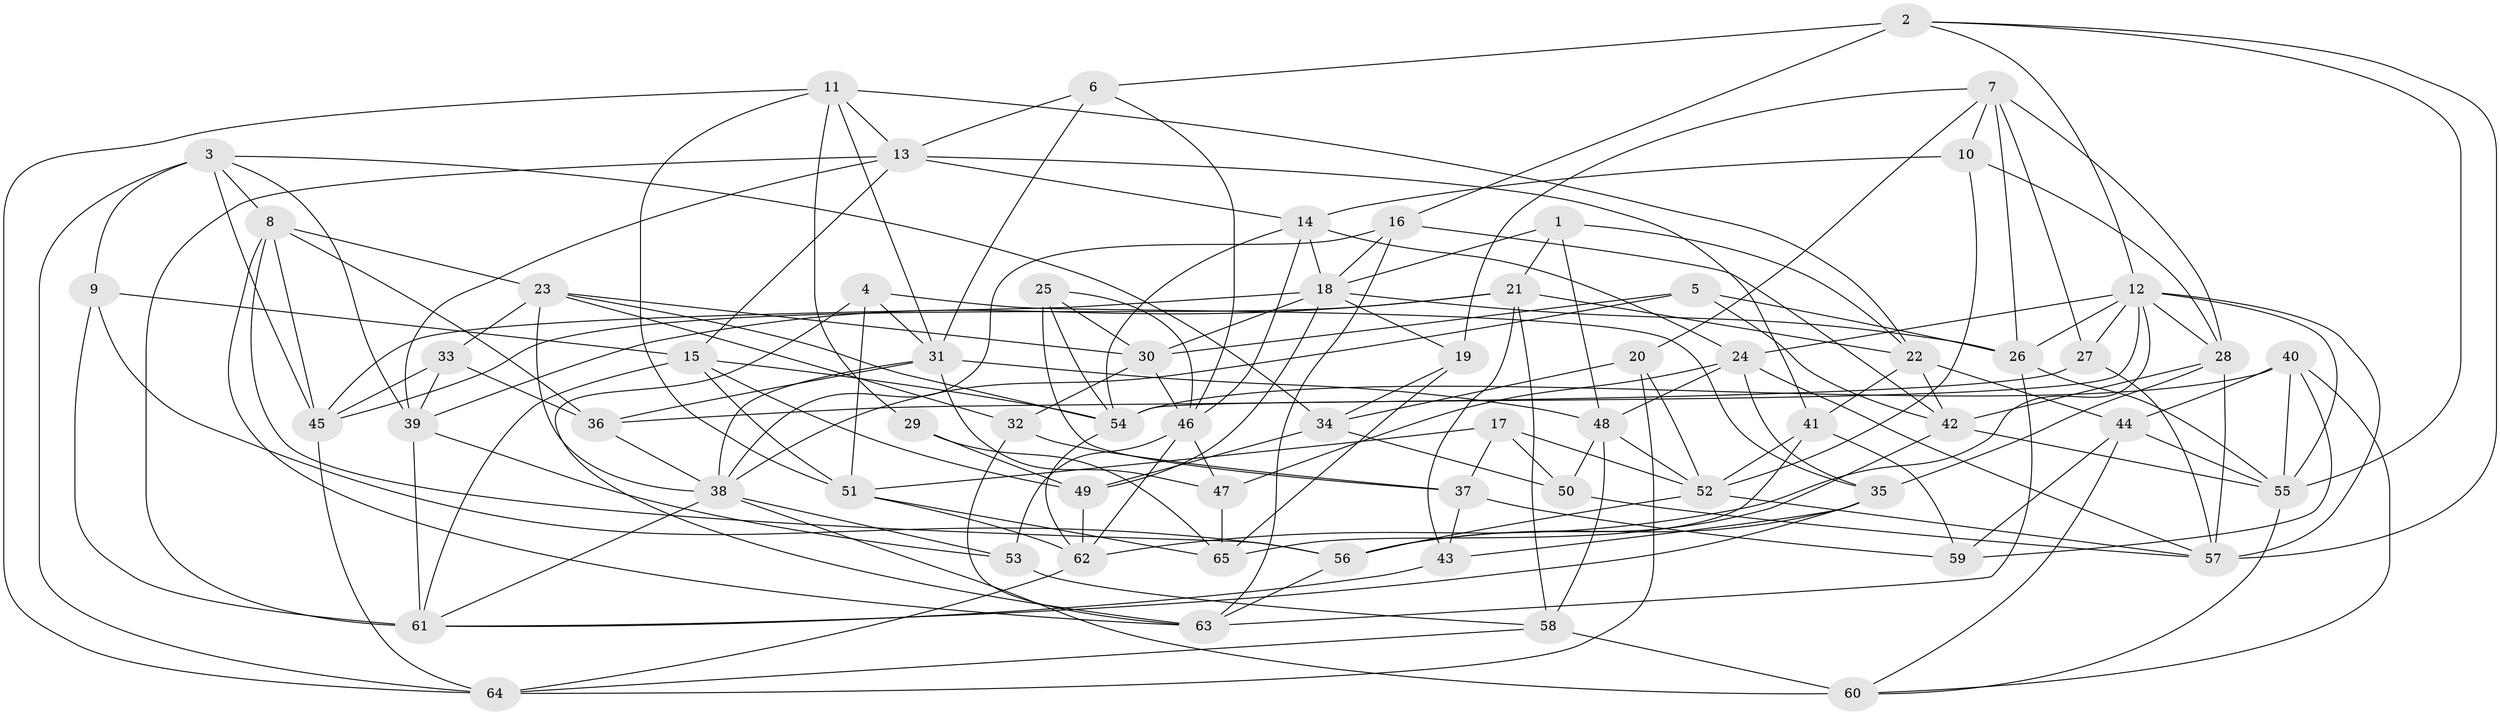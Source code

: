 // original degree distribution, {4: 1.0}
// Generated by graph-tools (version 1.1) at 2025/03/03/09/25 03:03:08]
// undirected, 65 vertices, 177 edges
graph export_dot {
graph [start="1"]
  node [color=gray90,style=filled];
  1;
  2;
  3;
  4;
  5;
  6;
  7;
  8;
  9;
  10;
  11;
  12;
  13;
  14;
  15;
  16;
  17;
  18;
  19;
  20;
  21;
  22;
  23;
  24;
  25;
  26;
  27;
  28;
  29;
  30;
  31;
  32;
  33;
  34;
  35;
  36;
  37;
  38;
  39;
  40;
  41;
  42;
  43;
  44;
  45;
  46;
  47;
  48;
  49;
  50;
  51;
  52;
  53;
  54;
  55;
  56;
  57;
  58;
  59;
  60;
  61;
  62;
  63;
  64;
  65;
  1 -- 18 [weight=1.0];
  1 -- 21 [weight=1.0];
  1 -- 22 [weight=1.0];
  1 -- 48 [weight=1.0];
  2 -- 6 [weight=1.0];
  2 -- 12 [weight=1.0];
  2 -- 16 [weight=2.0];
  2 -- 55 [weight=1.0];
  2 -- 57 [weight=1.0];
  3 -- 8 [weight=1.0];
  3 -- 9 [weight=1.0];
  3 -- 34 [weight=1.0];
  3 -- 39 [weight=1.0];
  3 -- 45 [weight=1.0];
  3 -- 64 [weight=1.0];
  4 -- 31 [weight=1.0];
  4 -- 35 [weight=1.0];
  4 -- 51 [weight=1.0];
  4 -- 63 [weight=1.0];
  5 -- 26 [weight=1.0];
  5 -- 30 [weight=1.0];
  5 -- 38 [weight=1.0];
  5 -- 42 [weight=1.0];
  6 -- 13 [weight=1.0];
  6 -- 31 [weight=1.0];
  6 -- 46 [weight=1.0];
  7 -- 10 [weight=1.0];
  7 -- 19 [weight=1.0];
  7 -- 20 [weight=1.0];
  7 -- 26 [weight=1.0];
  7 -- 27 [weight=1.0];
  7 -- 28 [weight=1.0];
  8 -- 23 [weight=1.0];
  8 -- 36 [weight=1.0];
  8 -- 45 [weight=1.0];
  8 -- 56 [weight=1.0];
  8 -- 63 [weight=1.0];
  9 -- 15 [weight=1.0];
  9 -- 56 [weight=1.0];
  9 -- 61 [weight=1.0];
  10 -- 14 [weight=1.0];
  10 -- 28 [weight=1.0];
  10 -- 52 [weight=1.0];
  11 -- 13 [weight=1.0];
  11 -- 22 [weight=1.0];
  11 -- 29 [weight=1.0];
  11 -- 31 [weight=1.0];
  11 -- 51 [weight=1.0];
  11 -- 64 [weight=1.0];
  12 -- 24 [weight=1.0];
  12 -- 26 [weight=1.0];
  12 -- 27 [weight=1.0];
  12 -- 28 [weight=1.0];
  12 -- 54 [weight=1.0];
  12 -- 55 [weight=1.0];
  12 -- 57 [weight=2.0];
  12 -- 62 [weight=1.0];
  13 -- 14 [weight=1.0];
  13 -- 15 [weight=1.0];
  13 -- 39 [weight=1.0];
  13 -- 41 [weight=1.0];
  13 -- 61 [weight=2.0];
  14 -- 18 [weight=1.0];
  14 -- 24 [weight=1.0];
  14 -- 46 [weight=1.0];
  14 -- 54 [weight=1.0];
  15 -- 49 [weight=1.0];
  15 -- 51 [weight=1.0];
  15 -- 54 [weight=1.0];
  15 -- 61 [weight=1.0];
  16 -- 18 [weight=1.0];
  16 -- 38 [weight=1.0];
  16 -- 42 [weight=1.0];
  16 -- 63 [weight=1.0];
  17 -- 37 [weight=2.0];
  17 -- 50 [weight=1.0];
  17 -- 51 [weight=1.0];
  17 -- 52 [weight=2.0];
  18 -- 19 [weight=1.0];
  18 -- 26 [weight=1.0];
  18 -- 30 [weight=1.0];
  18 -- 45 [weight=1.0];
  18 -- 49 [weight=1.0];
  19 -- 34 [weight=1.0];
  19 -- 65 [weight=1.0];
  20 -- 34 [weight=1.0];
  20 -- 52 [weight=1.0];
  20 -- 64 [weight=1.0];
  21 -- 22 [weight=1.0];
  21 -- 39 [weight=1.0];
  21 -- 43 [weight=1.0];
  21 -- 45 [weight=1.0];
  21 -- 58 [weight=1.0];
  22 -- 41 [weight=1.0];
  22 -- 42 [weight=1.0];
  22 -- 44 [weight=1.0];
  23 -- 30 [weight=1.0];
  23 -- 32 [weight=1.0];
  23 -- 33 [weight=1.0];
  23 -- 38 [weight=1.0];
  23 -- 54 [weight=1.0];
  24 -- 35 [weight=1.0];
  24 -- 47 [weight=1.0];
  24 -- 48 [weight=1.0];
  24 -- 57 [weight=1.0];
  25 -- 30 [weight=1.0];
  25 -- 37 [weight=1.0];
  25 -- 46 [weight=1.0];
  25 -- 54 [weight=1.0];
  26 -- 55 [weight=1.0];
  26 -- 63 [weight=1.0];
  27 -- 36 [weight=1.0];
  27 -- 57 [weight=1.0];
  28 -- 35 [weight=1.0];
  28 -- 42 [weight=1.0];
  28 -- 57 [weight=1.0];
  29 -- 49 [weight=1.0];
  29 -- 65 [weight=2.0];
  30 -- 32 [weight=1.0];
  30 -- 46 [weight=1.0];
  31 -- 36 [weight=2.0];
  31 -- 38 [weight=1.0];
  31 -- 47 [weight=1.0];
  31 -- 48 [weight=1.0];
  32 -- 37 [weight=1.0];
  32 -- 63 [weight=1.0];
  33 -- 36 [weight=1.0];
  33 -- 39 [weight=1.0];
  33 -- 45 [weight=1.0];
  34 -- 49 [weight=2.0];
  34 -- 50 [weight=1.0];
  35 -- 43 [weight=1.0];
  35 -- 56 [weight=1.0];
  35 -- 61 [weight=1.0];
  36 -- 38 [weight=1.0];
  37 -- 43 [weight=1.0];
  37 -- 59 [weight=1.0];
  38 -- 53 [weight=1.0];
  38 -- 60 [weight=1.0];
  38 -- 61 [weight=1.0];
  39 -- 53 [weight=1.0];
  39 -- 61 [weight=1.0];
  40 -- 44 [weight=1.0];
  40 -- 54 [weight=2.0];
  40 -- 55 [weight=1.0];
  40 -- 59 [weight=1.0];
  40 -- 60 [weight=1.0];
  41 -- 52 [weight=1.0];
  41 -- 59 [weight=1.0];
  41 -- 65 [weight=2.0];
  42 -- 55 [weight=1.0];
  42 -- 56 [weight=1.0];
  43 -- 61 [weight=1.0];
  44 -- 55 [weight=2.0];
  44 -- 59 [weight=1.0];
  44 -- 60 [weight=1.0];
  45 -- 64 [weight=1.0];
  46 -- 47 [weight=2.0];
  46 -- 53 [weight=1.0];
  46 -- 62 [weight=1.0];
  47 -- 65 [weight=2.0];
  48 -- 50 [weight=1.0];
  48 -- 52 [weight=1.0];
  48 -- 58 [weight=1.0];
  49 -- 62 [weight=1.0];
  50 -- 57 [weight=1.0];
  51 -- 62 [weight=1.0];
  51 -- 65 [weight=1.0];
  52 -- 56 [weight=1.0];
  52 -- 57 [weight=1.0];
  53 -- 58 [weight=1.0];
  54 -- 62 [weight=1.0];
  55 -- 60 [weight=1.0];
  56 -- 63 [weight=1.0];
  58 -- 60 [weight=2.0];
  58 -- 64 [weight=1.0];
  62 -- 64 [weight=1.0];
}

